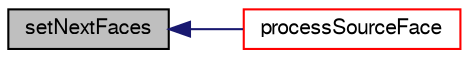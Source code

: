 digraph "setNextFaces"
{
  bgcolor="transparent";
  edge [fontname="FreeSans",fontsize="10",labelfontname="FreeSans",labelfontsize="10"];
  node [fontname="FreeSans",fontsize="10",shape=record];
  rankdir="LR";
  Node1304 [label="setNextFaces",height=0.2,width=0.4,color="black", fillcolor="grey75", style="filled", fontcolor="black"];
  Node1304 -> Node1305 [dir="back",color="midnightblue",fontsize="10",style="solid",fontname="FreeSans"];
  Node1305 [label="processSourceFace",height=0.2,width=0.4,color="red",URL="$a24878.html#a0d6f17c556a49396e2dd55269fda9818",tooltip="Determine overlap contributions for source face srcFaceI. "];
}
